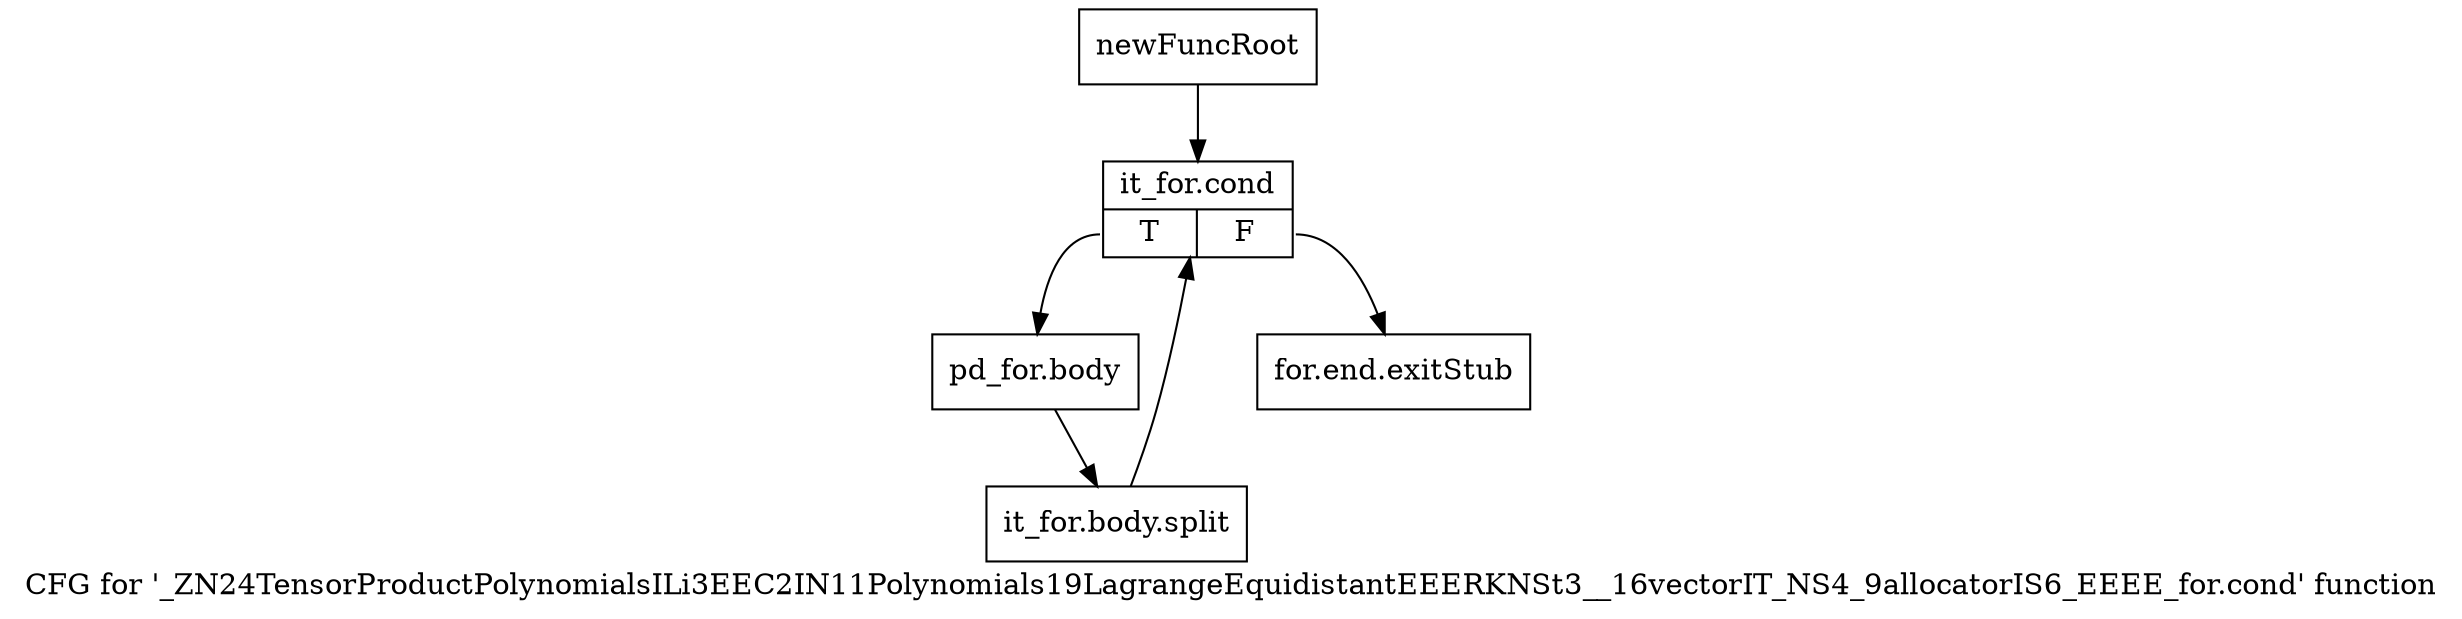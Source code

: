 digraph "CFG for '_ZN24TensorProductPolynomialsILi3EEC2IN11Polynomials19LagrangeEquidistantEEERKNSt3__16vectorIT_NS4_9allocatorIS6_EEEE_for.cond' function" {
	label="CFG for '_ZN24TensorProductPolynomialsILi3EEC2IN11Polynomials19LagrangeEquidistantEEERKNSt3__16vectorIT_NS4_9allocatorIS6_EEEE_for.cond' function";

	Node0x94ae370 [shape=record,label="{newFuncRoot}"];
	Node0x94ae370 -> Node0x94ae410;
	Node0x94ae3c0 [shape=record,label="{for.end.exitStub}"];
	Node0x94ae410 [shape=record,label="{it_for.cond|{<s0>T|<s1>F}}"];
	Node0x94ae410:s0 -> Node0x94ae460;
	Node0x94ae410:s1 -> Node0x94ae3c0;
	Node0x94ae460 [shape=record,label="{pd_for.body}"];
	Node0x94ae460 -> Node0xb64c000;
	Node0xb64c000 [shape=record,label="{it_for.body.split}"];
	Node0xb64c000 -> Node0x94ae410;
}
